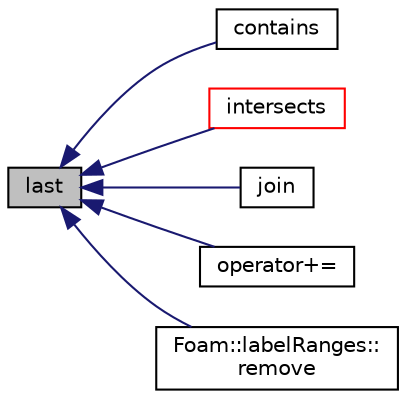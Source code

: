 digraph "last"
{
  bgcolor="transparent";
  edge [fontname="Helvetica",fontsize="10",labelfontname="Helvetica",labelfontsize="10"];
  node [fontname="Helvetica",fontsize="10",shape=record];
  rankdir="LR";
  Node1 [label="last",height=0.2,width=0.4,color="black", fillcolor="grey75", style="filled", fontcolor="black"];
  Node1 -> Node2 [dir="back",color="midnightblue",fontsize="10",style="solid",fontname="Helvetica"];
  Node2 [label="contains",height=0.2,width=0.4,color="black",URL="$a01252.html#a00bddcea4238e0167ff8e5ae83524c8e",tooltip="Return true if the value is within the range. "];
  Node1 -> Node3 [dir="back",color="midnightblue",fontsize="10",style="solid",fontname="Helvetica"];
  Node3 [label="intersects",height=0.2,width=0.4,color="red",URL="$a01252.html#a5e07be9f5956d3115d74a0c9a34cf9a1",tooltip="Return true if the ranges intersect. "];
  Node1 -> Node4 [dir="back",color="midnightblue",fontsize="10",style="solid",fontname="Helvetica"];
  Node4 [label="join",height=0.2,width=0.4,color="black",URL="$a01252.html#a7afadf05392498c6bfb8b5a16f6cd028",tooltip="Return a joined range, squashing any gaps in between. "];
  Node1 -> Node5 [dir="back",color="midnightblue",fontsize="10",style="solid",fontname="Helvetica"];
  Node5 [label="operator+=",height=0.2,width=0.4,color="black",URL="$a01252.html#aed43f56756faacf96279e83e7ad49f5c",tooltip="Join ranges, squashing any gaps in between. "];
  Node1 -> Node6 [dir="back",color="midnightblue",fontsize="10",style="solid",fontname="Helvetica"];
  Node6 [label="Foam::labelRanges::\lremove",height=0.2,width=0.4,color="black",URL="$a01253.html#a713ced0be5e5ce1895a1e90110661c4a",tooltip="Remove the range from the list. "];
}
